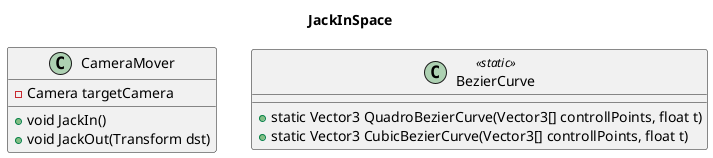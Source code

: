 @startuml
title JackInSpace

class CameraMover {
    - Camera targetCamera
    + void JackIn()
    + void JackOut(Transform dst)
}

class BezierCurve <<static>> {
    + static Vector3 QuadroBezierCurve(Vector3[] controllPoints, float t)
    + static Vector3 CubicBezierCurve(Vector3[] controllPoints, float t)
}

@enduml